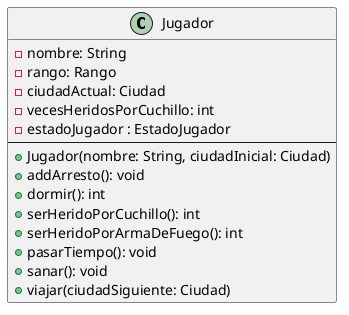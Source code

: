 @startuml

class Jugador {
    -nombre: String
    -rango: Rango
    -ciudadActual: Ciudad
    -vecesHeridosPorCuchillo: int
    -estadoJugador : EstadoJugador
    --
    +Jugador(nombre: String, ciudadInicial: Ciudad)
    +addArresto(): void
    +dormir(): int
    +serHeridoPorCuchillo(): int
    +serHeridoPorArmaDeFuego(): int
    +pasarTiempo(): void
    +sanar(): void
    +viajar(ciudadSiguiente: Ciudad)
}

'El horario no va más

@enduml